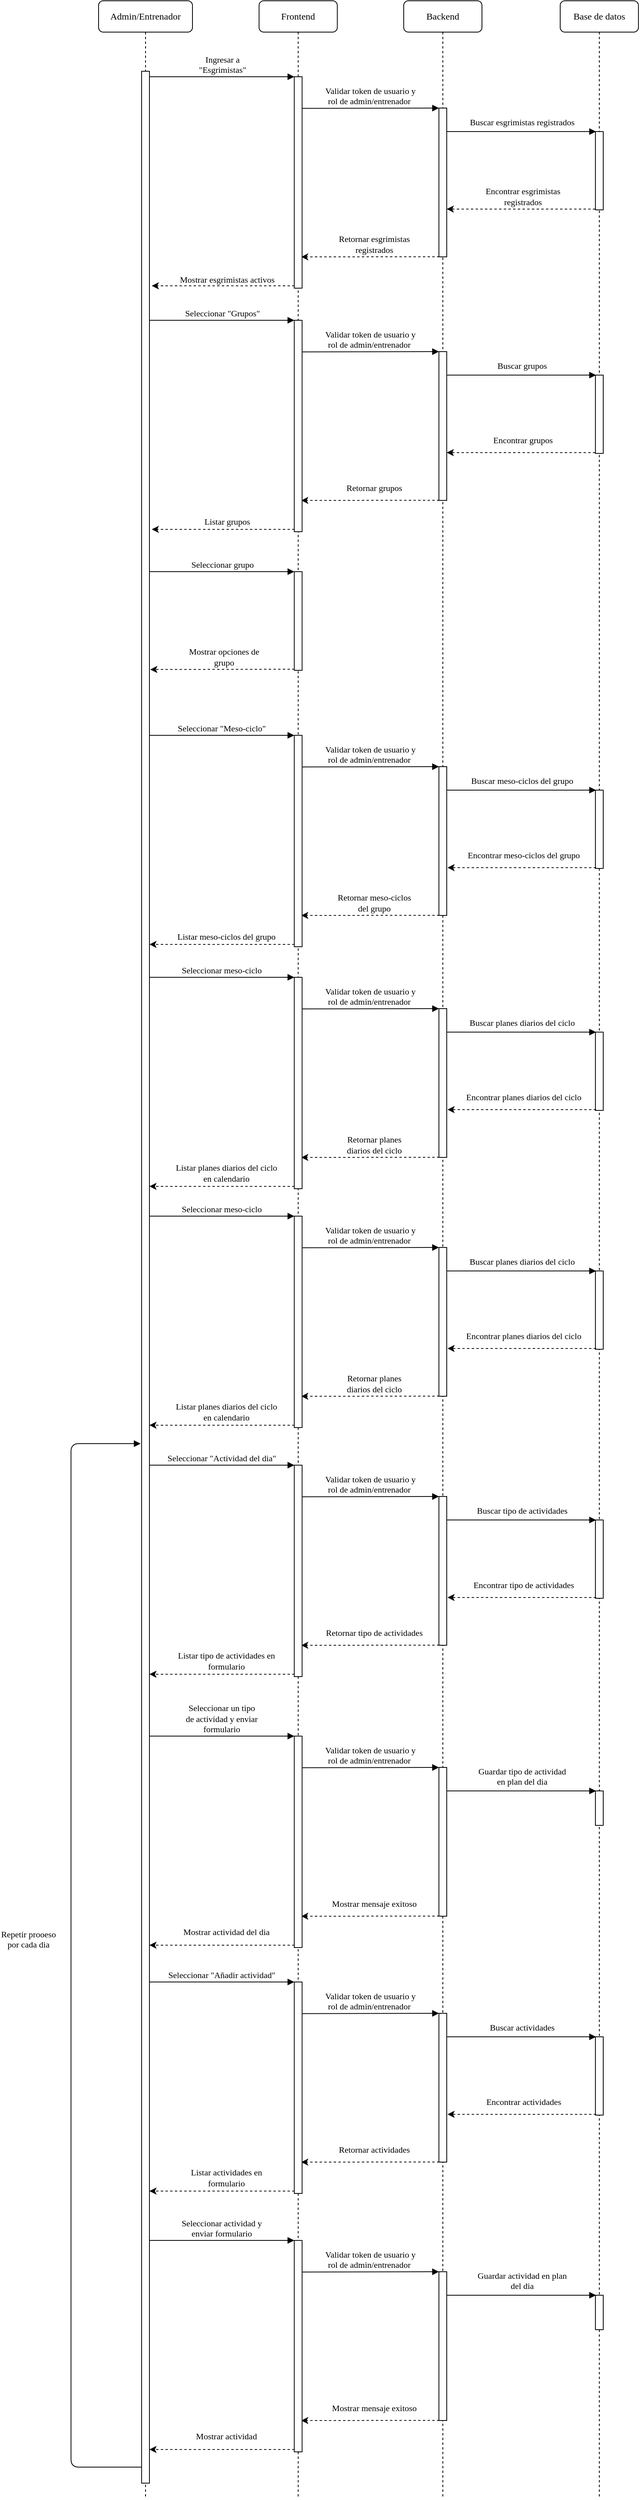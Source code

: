 <mxfile version="21.6.2" type="device">
  <diagram id="Gi5_93j05Tq5kSE1P_lF" name="Page-2">
    <mxGraphModel dx="2575" dy="1011" grid="1" gridSize="10" guides="1" tooltips="1" connect="1" arrows="1" fold="1" page="1" pageScale="1" pageWidth="850" pageHeight="1100" math="0" shadow="0">
      <root>
        <mxCell id="0" />
        <mxCell id="1" parent="0" />
        <mxCell id="ZZxpTI72Ch4nWyN-9ozh-1" value="Backend" style="shape=umlLifeline;perimeter=lifelinePerimeter;whiteSpace=wrap;html=1;container=0;collapsible=0;recursiveResize=0;outlineConnect=0;rounded=1;shadow=0;comic=0;labelBackgroundColor=none;strokeWidth=1;fontFamily=Verdana;fontSize=12;align=center;" parent="1" vertex="1">
          <mxGeometry x="620" y="90" width="100" height="3190" as="geometry" />
        </mxCell>
        <mxCell id="ZZxpTI72Ch4nWyN-9ozh-6" value="Base de datos" style="shape=umlLifeline;perimeter=lifelinePerimeter;whiteSpace=wrap;html=1;container=0;collapsible=0;recursiveResize=0;outlineConnect=0;rounded=1;shadow=0;comic=0;labelBackgroundColor=none;strokeWidth=1;fontFamily=Verdana;fontSize=12;align=center;" parent="1" vertex="1">
          <mxGeometry x="820" y="90" width="100" height="3190" as="geometry" />
        </mxCell>
        <mxCell id="ZZxpTI72Ch4nWyN-9ozh-11" value="Admin/Entrenador" style="shape=umlLifeline;perimeter=lifelinePerimeter;whiteSpace=wrap;html=1;container=0;collapsible=0;recursiveResize=0;outlineConnect=0;rounded=1;shadow=0;comic=0;labelBackgroundColor=none;strokeWidth=1;fontFamily=Verdana;fontSize=12;align=center;" parent="1" vertex="1">
          <mxGeometry x="230" y="90" width="120" height="3190" as="geometry" />
        </mxCell>
        <mxCell id="ZZxpTI72Ch4nWyN-9ozh-21" value="Frontend" style="shape=umlLifeline;perimeter=lifelinePerimeter;whiteSpace=wrap;html=1;container=0;collapsible=0;recursiveResize=0;outlineConnect=0;rounded=1;shadow=0;comic=0;labelBackgroundColor=none;strokeWidth=1;fontFamily=Verdana;fontSize=12;align=center;" parent="1" vertex="1">
          <mxGeometry x="435.13" y="90" width="100" height="3190" as="geometry" />
        </mxCell>
        <mxCell id="UpYW0VXzlztQtEfswIcR-47" value="" style="html=1;points=[];perimeter=orthogonalPerimeter;rounded=0;shadow=0;comic=0;labelBackgroundColor=none;strokeWidth=1;fontFamily=Verdana;fontSize=12;align=center;" parent="1" vertex="1">
          <mxGeometry x="665" y="227" width="10" height="190" as="geometry" />
        </mxCell>
        <mxCell id="UpYW0VXzlztQtEfswIcR-48" value="" style="html=1;points=[];perimeter=orthogonalPerimeter;rounded=0;shadow=0;comic=0;labelBackgroundColor=none;strokeWidth=1;fontFamily=Verdana;fontSize=12;align=center;" parent="1" vertex="1">
          <mxGeometry x="865" y="257" width="10" height="100" as="geometry" />
        </mxCell>
        <mxCell id="UpYW0VXzlztQtEfswIcR-49" value="Ingresar a &lt;br style=&quot;font-size: 11px;&quot;&gt;&quot;Esgrimistas&quot;" style="html=1;verticalAlign=bottom;endArrow=block;entryX=0;entryY=0;labelBackgroundColor=none;fontFamily=Verdana;fontSize=11;edgeStyle=elbowEdgeStyle;elbow=vertical;" parent="1" target="UpYW0VXzlztQtEfswIcR-55" edge="1">
          <mxGeometry x="-0.001" relative="1" as="geometry">
            <mxPoint x="295" y="187" as="sourcePoint" />
            <mxPoint as="offset" />
          </mxGeometry>
        </mxCell>
        <mxCell id="UpYW0VXzlztQtEfswIcR-50" value="&lt;div style=&quot;font-size: 11px;&quot;&gt;Validar token de usuario y&lt;/div&gt;&lt;div style=&quot;font-size: 11px;&quot;&gt;rol de admin/entrenador&amp;nbsp;&lt;/div&gt;" style="html=1;verticalAlign=bottom;endArrow=block;entryX=0;entryY=0;labelBackgroundColor=none;fontFamily=Verdana;fontSize=11;edgeStyle=elbowEdgeStyle;elbow=vertical;" parent="1" edge="1">
          <mxGeometry relative="1" as="geometry">
            <mxPoint x="490.13" y="227.333" as="sourcePoint" />
            <mxPoint x="665" y="227.0" as="targetPoint" />
          </mxGeometry>
        </mxCell>
        <mxCell id="UpYW0VXzlztQtEfswIcR-51" value="" style="endArrow=classic;html=1;rounded=0;dashed=1;exitX=-0.013;exitY=0.99;exitDx=0;exitDy=0;exitPerimeter=0;" parent="1" source="UpYW0VXzlztQtEfswIcR-48" target="UpYW0VXzlztQtEfswIcR-47" edge="1">
          <mxGeometry width="50" height="50" relative="1" as="geometry">
            <mxPoint x="680" y="407" as="sourcePoint" />
            <mxPoint x="710" y="347" as="targetPoint" />
          </mxGeometry>
        </mxCell>
        <mxCell id="UpYW0VXzlztQtEfswIcR-52" value="Encontrar esgrimistas&lt;br style=&quot;font-size: 11px;&quot;&gt;registrados" style="edgeLabel;html=1;align=center;verticalAlign=middle;resizable=0;points=[];spacing=-4;fontSize=11;fontFamily=Verdana;labelBackgroundColor=none;" parent="UpYW0VXzlztQtEfswIcR-51" vertex="1" connectable="0">
          <mxGeometry x="-0.173" relative="1" as="geometry">
            <mxPoint x="-15" y="-16" as="offset" />
          </mxGeometry>
        </mxCell>
        <mxCell id="UpYW0VXzlztQtEfswIcR-53" value="" style="endArrow=classic;html=1;rounded=0;dashed=1;exitX=0.05;exitY=0.999;exitDx=0;exitDy=0;exitPerimeter=0;entryX=0.885;entryY=0.852;entryDx=0;entryDy=0;entryPerimeter=0;" parent="1" source="UpYW0VXzlztQtEfswIcR-47" target="UpYW0VXzlztQtEfswIcR-55" edge="1">
          <mxGeometry width="50" height="50" relative="1" as="geometry">
            <mxPoint x="669" y="557" as="sourcePoint" />
            <mxPoint x="540" y="447" as="targetPoint" />
          </mxGeometry>
        </mxCell>
        <mxCell id="UpYW0VXzlztQtEfswIcR-54" value="Retornar esgrimistas&lt;br style=&quot;font-size: 11px;&quot;&gt;registrados" style="edgeLabel;html=1;align=center;verticalAlign=middle;resizable=0;points=[];spacing=-4;fontFamily=Verdana;fontSize=11;labelBackgroundColor=none;" parent="UpYW0VXzlztQtEfswIcR-53" vertex="1" connectable="0">
          <mxGeometry x="-0.173" relative="1" as="geometry">
            <mxPoint x="-11" y="-16" as="offset" />
          </mxGeometry>
        </mxCell>
        <mxCell id="UpYW0VXzlztQtEfswIcR-55" value="" style="html=1;points=[];perimeter=orthogonalPerimeter;rounded=0;shadow=0;comic=0;labelBackgroundColor=none;strokeWidth=1;fontFamily=Verdana;fontSize=12;align=center;" parent="1" vertex="1">
          <mxGeometry x="480.13" y="187" width="10" height="270" as="geometry" />
        </mxCell>
        <mxCell id="UpYW0VXzlztQtEfswIcR-56" value="" style="endArrow=classic;html=1;rounded=0;dashed=1;exitX=0.039;exitY=0.989;exitDx=0;exitDy=0;exitPerimeter=0;entryX=1.291;entryY=0.325;entryDx=0;entryDy=0;entryPerimeter=0;" parent="1" source="UpYW0VXzlztQtEfswIcR-55" edge="1">
          <mxGeometry width="50" height="50" relative="1" as="geometry">
            <mxPoint x="460" y="457" as="sourcePoint" />
            <mxPoint x="298" y="454" as="targetPoint" />
          </mxGeometry>
        </mxCell>
        <mxCell id="UpYW0VXzlztQtEfswIcR-57" value="Mostrar esgrimistas activos" style="edgeLabel;html=1;align=center;verticalAlign=middle;resizable=0;points=[];spacing=-4;labelBackgroundColor=none;fontFamily=Verdana;fontSize=11;" parent="UpYW0VXzlztQtEfswIcR-56" vertex="1" connectable="0">
          <mxGeometry x="-0.173" relative="1" as="geometry">
            <mxPoint x="-11" y="-8" as="offset" />
          </mxGeometry>
        </mxCell>
        <mxCell id="UpYW0VXzlztQtEfswIcR-58" value="Buscar esgrimistas registrados" style="html=1;verticalAlign=bottom;endArrow=block;labelBackgroundColor=none;fontFamily=Verdana;fontSize=11;edgeStyle=elbowEdgeStyle;elbow=vertical;entryX=0.074;entryY=0.427;entryDx=0;entryDy=0;entryPerimeter=0;spacingTop=0;spacing=-5;" parent="1" source="UpYW0VXzlztQtEfswIcR-47" edge="1">
          <mxGeometry x="0.005" y="10" relative="1" as="geometry">
            <mxPoint x="669.63" y="257.002" as="sourcePoint" />
            <mxPoint x="865.74" y="257.05" as="targetPoint" />
            <mxPoint as="offset" />
          </mxGeometry>
        </mxCell>
        <mxCell id="UpYW0VXzlztQtEfswIcR-59" value="" style="html=1;points=[];perimeter=orthogonalPerimeter;rounded=0;shadow=0;comic=0;labelBackgroundColor=none;strokeWidth=1;fontFamily=Verdana;fontSize=12;align=center;" parent="1" vertex="1">
          <mxGeometry x="665" y="538" width="10" height="190" as="geometry" />
        </mxCell>
        <mxCell id="UpYW0VXzlztQtEfswIcR-60" value="" style="html=1;points=[];perimeter=orthogonalPerimeter;rounded=0;shadow=0;comic=0;labelBackgroundColor=none;strokeWidth=1;fontFamily=Verdana;fontSize=12;align=center;" parent="1" vertex="1">
          <mxGeometry x="865" y="568" width="10" height="100" as="geometry" />
        </mxCell>
        <mxCell id="UpYW0VXzlztQtEfswIcR-61" value="Seleccionar &quot;Grupos&quot;" style="html=1;verticalAlign=bottom;endArrow=block;entryX=0;entryY=0;labelBackgroundColor=none;fontFamily=Verdana;fontSize=11;edgeStyle=elbowEdgeStyle;elbow=vertical;" parent="1" target="UpYW0VXzlztQtEfswIcR-67" edge="1">
          <mxGeometry x="-0.001" relative="1" as="geometry">
            <mxPoint x="295" y="498" as="sourcePoint" />
            <mxPoint as="offset" />
          </mxGeometry>
        </mxCell>
        <mxCell id="UpYW0VXzlztQtEfswIcR-62" value="&lt;div style=&quot;font-size: 11px;&quot;&gt;Validar token de usuario y&lt;/div&gt;&lt;div style=&quot;font-size: 11px;&quot;&gt;rol de admin/entrenador&amp;nbsp;&lt;/div&gt;" style="html=1;verticalAlign=bottom;endArrow=block;entryX=0;entryY=0;labelBackgroundColor=none;fontFamily=Verdana;fontSize=11;edgeStyle=elbowEdgeStyle;elbow=vertical;" parent="1" edge="1">
          <mxGeometry relative="1" as="geometry">
            <mxPoint x="490.13" y="538.333" as="sourcePoint" />
            <mxPoint x="665" y="538.0" as="targetPoint" />
          </mxGeometry>
        </mxCell>
        <mxCell id="UpYW0VXzlztQtEfswIcR-63" value="" style="endArrow=classic;html=1;rounded=0;dashed=1;exitX=-0.013;exitY=0.99;exitDx=0;exitDy=0;exitPerimeter=0;" parent="1" source="UpYW0VXzlztQtEfswIcR-60" target="UpYW0VXzlztQtEfswIcR-59" edge="1">
          <mxGeometry width="50" height="50" relative="1" as="geometry">
            <mxPoint x="680" y="718" as="sourcePoint" />
            <mxPoint x="710" y="658" as="targetPoint" />
          </mxGeometry>
        </mxCell>
        <mxCell id="UpYW0VXzlztQtEfswIcR-64" value="Encontrar grupos" style="edgeLabel;html=1;align=center;verticalAlign=middle;resizable=0;points=[];spacing=-4;fontSize=11;fontFamily=Verdana;labelBackgroundColor=none;" parent="UpYW0VXzlztQtEfswIcR-63" vertex="1" connectable="0">
          <mxGeometry x="-0.173" relative="1" as="geometry">
            <mxPoint x="-15" y="-16" as="offset" />
          </mxGeometry>
        </mxCell>
        <mxCell id="UpYW0VXzlztQtEfswIcR-65" value="" style="endArrow=classic;html=1;rounded=0;dashed=1;exitX=0.05;exitY=0.999;exitDx=0;exitDy=0;exitPerimeter=0;entryX=0.885;entryY=0.852;entryDx=0;entryDy=0;entryPerimeter=0;" parent="1" source="UpYW0VXzlztQtEfswIcR-59" target="UpYW0VXzlztQtEfswIcR-67" edge="1">
          <mxGeometry width="50" height="50" relative="1" as="geometry">
            <mxPoint x="669" y="868" as="sourcePoint" />
            <mxPoint x="540" y="758" as="targetPoint" />
          </mxGeometry>
        </mxCell>
        <mxCell id="UpYW0VXzlztQtEfswIcR-66" value="Retornar grupos" style="edgeLabel;html=1;align=center;verticalAlign=middle;resizable=0;points=[];spacing=-4;fontFamily=Verdana;fontSize=11;labelBackgroundColor=none;" parent="UpYW0VXzlztQtEfswIcR-65" vertex="1" connectable="0">
          <mxGeometry x="-0.173" relative="1" as="geometry">
            <mxPoint x="-11" y="-16" as="offset" />
          </mxGeometry>
        </mxCell>
        <mxCell id="UpYW0VXzlztQtEfswIcR-67" value="" style="html=1;points=[];perimeter=orthogonalPerimeter;rounded=0;shadow=0;comic=0;labelBackgroundColor=none;strokeWidth=1;fontFamily=Verdana;fontSize=12;align=center;" parent="1" vertex="1">
          <mxGeometry x="480.13" y="498" width="10" height="270" as="geometry" />
        </mxCell>
        <mxCell id="UpYW0VXzlztQtEfswIcR-68" value="" style="endArrow=classic;html=1;rounded=0;dashed=1;exitX=0.039;exitY=0.989;exitDx=0;exitDy=0;exitPerimeter=0;entryX=1.291;entryY=0.325;entryDx=0;entryDy=0;entryPerimeter=0;" parent="1" source="UpYW0VXzlztQtEfswIcR-67" edge="1">
          <mxGeometry width="50" height="50" relative="1" as="geometry">
            <mxPoint x="460" y="768" as="sourcePoint" />
            <mxPoint x="298" y="765" as="targetPoint" />
          </mxGeometry>
        </mxCell>
        <mxCell id="UpYW0VXzlztQtEfswIcR-69" value="Listar grupos" style="edgeLabel;html=1;align=center;verticalAlign=middle;resizable=0;points=[];spacing=-4;labelBackgroundColor=none;fontFamily=Verdana;fontSize=11;" parent="UpYW0VXzlztQtEfswIcR-68" vertex="1" connectable="0">
          <mxGeometry x="-0.173" relative="1" as="geometry">
            <mxPoint x="-11" y="-10" as="offset" />
          </mxGeometry>
        </mxCell>
        <mxCell id="UpYW0VXzlztQtEfswIcR-70" value="Buscar grupos" style="html=1;verticalAlign=bottom;endArrow=block;labelBackgroundColor=none;fontFamily=Verdana;fontSize=11;edgeStyle=elbowEdgeStyle;elbow=vertical;entryX=0.074;entryY=0.427;entryDx=0;entryDy=0;entryPerimeter=0;spacingTop=0;spacing=-5;" parent="1" source="UpYW0VXzlztQtEfswIcR-59" edge="1">
          <mxGeometry x="0.005" y="10" relative="1" as="geometry">
            <mxPoint x="669.63" y="568.002" as="sourcePoint" />
            <mxPoint x="865.74" y="568.05" as="targetPoint" />
            <mxPoint as="offset" />
          </mxGeometry>
        </mxCell>
        <mxCell id="q_DUr_0LKuavxsfJ3rzq-1" value="" style="html=1;points=[];perimeter=orthogonalPerimeter;rounded=0;shadow=0;comic=0;labelBackgroundColor=none;strokeWidth=1;fontFamily=Verdana;fontSize=12;align=center;" vertex="1" parent="1">
          <mxGeometry x="665" y="1068" width="10" height="190" as="geometry" />
        </mxCell>
        <mxCell id="q_DUr_0LKuavxsfJ3rzq-2" value="" style="html=1;points=[];perimeter=orthogonalPerimeter;rounded=0;shadow=0;comic=0;labelBackgroundColor=none;strokeWidth=1;fontFamily=Verdana;fontSize=12;align=center;" vertex="1" parent="1">
          <mxGeometry x="865" y="1098" width="10" height="100" as="geometry" />
        </mxCell>
        <mxCell id="q_DUr_0LKuavxsfJ3rzq-3" value="Seleccionar &quot;Meso-ciclo&quot;" style="html=1;verticalAlign=bottom;endArrow=block;entryX=0;entryY=0;labelBackgroundColor=none;fontFamily=Verdana;fontSize=11;edgeStyle=elbowEdgeStyle;elbow=horizontal;" edge="1" parent="1" target="q_DUr_0LKuavxsfJ3rzq-9">
          <mxGeometry x="-0.001" relative="1" as="geometry">
            <mxPoint x="295" y="1028" as="sourcePoint" />
            <mxPoint as="offset" />
          </mxGeometry>
        </mxCell>
        <mxCell id="q_DUr_0LKuavxsfJ3rzq-4" value="&lt;div style=&quot;font-size: 11px;&quot;&gt;Validar token de usuario y&lt;/div&gt;&lt;div style=&quot;font-size: 11px;&quot;&gt;rol de admin/entrenador&amp;nbsp;&lt;/div&gt;" style="html=1;verticalAlign=bottom;endArrow=block;entryX=0;entryY=0;labelBackgroundColor=none;fontFamily=Verdana;fontSize=11;edgeStyle=elbowEdgeStyle;elbow=vertical;" edge="1" parent="1">
          <mxGeometry relative="1" as="geometry">
            <mxPoint x="490.13" y="1068.333" as="sourcePoint" />
            <mxPoint x="665" y="1068.0" as="targetPoint" />
          </mxGeometry>
        </mxCell>
        <mxCell id="q_DUr_0LKuavxsfJ3rzq-5" value="" style="endArrow=classic;html=1;rounded=0;dashed=1;exitX=-0.013;exitY=0.99;exitDx=0;exitDy=0;exitPerimeter=0;" edge="1" parent="1">
          <mxGeometry width="50" height="50" relative="1" as="geometry">
            <mxPoint x="865.87" y="1197" as="sourcePoint" />
            <mxPoint x="676" y="1197" as="targetPoint" />
          </mxGeometry>
        </mxCell>
        <mxCell id="q_DUr_0LKuavxsfJ3rzq-6" value="Encontrar meso-ciclos del grupo" style="edgeLabel;html=1;align=center;verticalAlign=middle;resizable=0;points=[];spacing=-4;fontSize=11;fontFamily=Verdana;labelBackgroundColor=none;" vertex="1" connectable="0" parent="q_DUr_0LKuavxsfJ3rzq-5">
          <mxGeometry x="-0.173" relative="1" as="geometry">
            <mxPoint x="-15" y="-16" as="offset" />
          </mxGeometry>
        </mxCell>
        <mxCell id="q_DUr_0LKuavxsfJ3rzq-7" value="" style="endArrow=classic;html=1;rounded=0;dashed=1;exitX=0.05;exitY=0.999;exitDx=0;exitDy=0;exitPerimeter=0;entryX=0.885;entryY=0.852;entryDx=0;entryDy=0;entryPerimeter=0;" edge="1" parent="1" source="q_DUr_0LKuavxsfJ3rzq-1" target="q_DUr_0LKuavxsfJ3rzq-9">
          <mxGeometry width="50" height="50" relative="1" as="geometry">
            <mxPoint x="669" y="1398" as="sourcePoint" />
            <mxPoint x="540" y="1288" as="targetPoint" />
          </mxGeometry>
        </mxCell>
        <mxCell id="q_DUr_0LKuavxsfJ3rzq-8" value="Retornar meso-ciclos&lt;br&gt;del grupo" style="edgeLabel;html=1;align=center;verticalAlign=middle;resizable=0;points=[];spacing=-4;fontFamily=Verdana;fontSize=11;labelBackgroundColor=none;" vertex="1" connectable="0" parent="q_DUr_0LKuavxsfJ3rzq-7">
          <mxGeometry x="-0.173" relative="1" as="geometry">
            <mxPoint x="-11" y="-16" as="offset" />
          </mxGeometry>
        </mxCell>
        <mxCell id="q_DUr_0LKuavxsfJ3rzq-9" value="" style="html=1;points=[];perimeter=orthogonalPerimeter;rounded=0;shadow=0;comic=0;labelBackgroundColor=none;strokeWidth=1;fontFamily=Verdana;fontSize=12;align=center;" vertex="1" parent="1">
          <mxGeometry x="480.13" y="1028" width="10" height="270" as="geometry" />
        </mxCell>
        <mxCell id="q_DUr_0LKuavxsfJ3rzq-10" value="" style="endArrow=classic;html=1;rounded=0;dashed=1;exitX=0.039;exitY=0.989;exitDx=0;exitDy=0;exitPerimeter=0;" edge="1" parent="1" source="q_DUr_0LKuavxsfJ3rzq-9" target="ZZxpTI72Ch4nWyN-9ozh-12">
          <mxGeometry width="50" height="50" relative="1" as="geometry">
            <mxPoint x="460" y="1298" as="sourcePoint" />
            <mxPoint x="298" y="1295" as="targetPoint" />
          </mxGeometry>
        </mxCell>
        <mxCell id="q_DUr_0LKuavxsfJ3rzq-11" value="Listar meso-ciclos del grupo" style="edgeLabel;html=1;align=center;verticalAlign=middle;resizable=0;points=[];spacing=-4;labelBackgroundColor=none;fontFamily=Verdana;fontSize=11;" vertex="1" connectable="0" parent="q_DUr_0LKuavxsfJ3rzq-10">
          <mxGeometry x="-0.173" relative="1" as="geometry">
            <mxPoint x="-11" y="-10" as="offset" />
          </mxGeometry>
        </mxCell>
        <mxCell id="q_DUr_0LKuavxsfJ3rzq-12" value="Buscar meso-ciclos del grupo" style="html=1;verticalAlign=bottom;endArrow=block;labelBackgroundColor=none;fontFamily=Verdana;fontSize=11;edgeStyle=elbowEdgeStyle;elbow=vertical;entryX=0.074;entryY=0.427;entryDx=0;entryDy=0;entryPerimeter=0;spacingTop=0;spacing=-5;" edge="1" parent="1" source="q_DUr_0LKuavxsfJ3rzq-1">
          <mxGeometry x="0.005" y="10" relative="1" as="geometry">
            <mxPoint x="669.63" y="1098.002" as="sourcePoint" />
            <mxPoint x="865.74" y="1098.05" as="targetPoint" />
            <mxPoint as="offset" />
          </mxGeometry>
        </mxCell>
        <mxCell id="q_DUr_0LKuavxsfJ3rzq-13" value="Seleccionar grupo" style="html=1;verticalAlign=bottom;endArrow=block;entryX=0;entryY=0;labelBackgroundColor=none;fontFamily=Verdana;fontSize=11;edgeStyle=elbowEdgeStyle;elbow=vertical;" edge="1" parent="1" target="q_DUr_0LKuavxsfJ3rzq-16">
          <mxGeometry x="-0.001" relative="1" as="geometry">
            <mxPoint x="295" y="819" as="sourcePoint" />
            <mxPoint as="offset" />
          </mxGeometry>
        </mxCell>
        <mxCell id="q_DUr_0LKuavxsfJ3rzq-14" value="" style="endArrow=classic;html=1;rounded=0;dashed=1;exitX=0.039;exitY=0.989;exitDx=0;exitDy=0;exitPerimeter=0;entryX=1.109;entryY=0.973;entryDx=0;entryDy=0;entryPerimeter=0;" edge="1" parent="1" source="q_DUr_0LKuavxsfJ3rzq-16">
          <mxGeometry width="50" height="50" relative="1" as="geometry">
            <mxPoint x="460" y="1089" as="sourcePoint" />
            <mxPoint x="296.09" y="943.94" as="targetPoint" />
          </mxGeometry>
        </mxCell>
        <mxCell id="q_DUr_0LKuavxsfJ3rzq-15" value="Mostrar opciones de&lt;br&gt;grupo" style="edgeLabel;html=1;align=center;verticalAlign=middle;resizable=0;points=[];spacing=-4;labelBackgroundColor=none;fontFamily=Verdana;fontSize=11;" vertex="1" connectable="0" parent="q_DUr_0LKuavxsfJ3rzq-14">
          <mxGeometry x="-0.173" relative="1" as="geometry">
            <mxPoint x="-14" y="-16" as="offset" />
          </mxGeometry>
        </mxCell>
        <mxCell id="q_DUr_0LKuavxsfJ3rzq-16" value="" style="html=1;points=[];perimeter=orthogonalPerimeter;rounded=0;shadow=0;comic=0;labelBackgroundColor=none;strokeWidth=1;fontFamily=Verdana;fontSize=12;align=center;" vertex="1" parent="1">
          <mxGeometry x="480.13" y="819" width="10" height="126" as="geometry" />
        </mxCell>
        <mxCell id="q_DUr_0LKuavxsfJ3rzq-17" value="" style="html=1;points=[];perimeter=orthogonalPerimeter;rounded=0;shadow=0;comic=0;labelBackgroundColor=none;strokeWidth=1;fontFamily=Verdana;fontSize=12;align=center;" vertex="1" parent="1">
          <mxGeometry x="665" y="1377" width="10" height="190" as="geometry" />
        </mxCell>
        <mxCell id="q_DUr_0LKuavxsfJ3rzq-18" value="" style="html=1;points=[];perimeter=orthogonalPerimeter;rounded=0;shadow=0;comic=0;labelBackgroundColor=none;strokeWidth=1;fontFamily=Verdana;fontSize=12;align=center;" vertex="1" parent="1">
          <mxGeometry x="865" y="1407" width="10" height="100" as="geometry" />
        </mxCell>
        <mxCell id="q_DUr_0LKuavxsfJ3rzq-19" value="Seleccionar meso-ciclo" style="html=1;verticalAlign=bottom;endArrow=block;entryX=0;entryY=0;labelBackgroundColor=none;fontFamily=Verdana;fontSize=11;edgeStyle=elbowEdgeStyle;elbow=horizontal;" edge="1" parent="1" target="q_DUr_0LKuavxsfJ3rzq-25">
          <mxGeometry x="-0.001" relative="1" as="geometry">
            <mxPoint x="295" y="1337" as="sourcePoint" />
            <mxPoint as="offset" />
          </mxGeometry>
        </mxCell>
        <mxCell id="q_DUr_0LKuavxsfJ3rzq-20" value="&lt;div style=&quot;font-size: 11px;&quot;&gt;Validar token de usuario y&lt;/div&gt;&lt;div style=&quot;font-size: 11px;&quot;&gt;rol de admin/entrenador&amp;nbsp;&lt;/div&gt;" style="html=1;verticalAlign=bottom;endArrow=block;entryX=0;entryY=0;labelBackgroundColor=none;fontFamily=Verdana;fontSize=11;edgeStyle=elbowEdgeStyle;elbow=vertical;" edge="1" parent="1">
          <mxGeometry relative="1" as="geometry">
            <mxPoint x="490.13" y="1377.333" as="sourcePoint" />
            <mxPoint x="665" y="1377.0" as="targetPoint" />
          </mxGeometry>
        </mxCell>
        <mxCell id="q_DUr_0LKuavxsfJ3rzq-21" value="" style="endArrow=classic;html=1;rounded=0;dashed=1;exitX=-0.013;exitY=0.99;exitDx=0;exitDy=0;exitPerimeter=0;" edge="1" parent="1">
          <mxGeometry width="50" height="50" relative="1" as="geometry">
            <mxPoint x="865.87" y="1506" as="sourcePoint" />
            <mxPoint x="676" y="1506" as="targetPoint" />
          </mxGeometry>
        </mxCell>
        <mxCell id="q_DUr_0LKuavxsfJ3rzq-22" value="Encontrar planes diarios del ciclo" style="edgeLabel;html=1;align=center;verticalAlign=middle;resizable=0;points=[];spacing=-4;fontSize=11;fontFamily=Verdana;labelBackgroundColor=none;" vertex="1" connectable="0" parent="q_DUr_0LKuavxsfJ3rzq-21">
          <mxGeometry x="-0.173" relative="1" as="geometry">
            <mxPoint x="-15" y="-16" as="offset" />
          </mxGeometry>
        </mxCell>
        <mxCell id="q_DUr_0LKuavxsfJ3rzq-23" value="" style="endArrow=classic;html=1;rounded=0;dashed=1;exitX=0.05;exitY=0.999;exitDx=0;exitDy=0;exitPerimeter=0;entryX=0.885;entryY=0.852;entryDx=0;entryDy=0;entryPerimeter=0;" edge="1" parent="1" source="q_DUr_0LKuavxsfJ3rzq-17" target="q_DUr_0LKuavxsfJ3rzq-25">
          <mxGeometry width="50" height="50" relative="1" as="geometry">
            <mxPoint x="669" y="1707" as="sourcePoint" />
            <mxPoint x="540" y="1597" as="targetPoint" />
          </mxGeometry>
        </mxCell>
        <mxCell id="q_DUr_0LKuavxsfJ3rzq-24" value="Retornar planes&lt;br&gt;diarios del ciclo" style="edgeLabel;html=1;align=center;verticalAlign=middle;resizable=0;points=[];spacing=-4;fontFamily=Verdana;fontSize=11;labelBackgroundColor=none;" vertex="1" connectable="0" parent="q_DUr_0LKuavxsfJ3rzq-23">
          <mxGeometry x="-0.173" relative="1" as="geometry">
            <mxPoint x="-11" y="-16" as="offset" />
          </mxGeometry>
        </mxCell>
        <mxCell id="q_DUr_0LKuavxsfJ3rzq-25" value="" style="html=1;points=[];perimeter=orthogonalPerimeter;rounded=0;shadow=0;comic=0;labelBackgroundColor=none;strokeWidth=1;fontFamily=Verdana;fontSize=12;align=center;" vertex="1" parent="1">
          <mxGeometry x="480.13" y="1337" width="10" height="270" as="geometry" />
        </mxCell>
        <mxCell id="q_DUr_0LKuavxsfJ3rzq-26" value="" style="endArrow=classic;html=1;rounded=0;dashed=1;exitX=0.039;exitY=0.989;exitDx=0;exitDy=0;exitPerimeter=0;" edge="1" parent="1" source="q_DUr_0LKuavxsfJ3rzq-25">
          <mxGeometry width="50" height="50" relative="1" as="geometry">
            <mxPoint x="460" y="1607" as="sourcePoint" />
            <mxPoint x="295" y="1604" as="targetPoint" />
          </mxGeometry>
        </mxCell>
        <mxCell id="q_DUr_0LKuavxsfJ3rzq-27" value="Listar planes diarios del ciclo&lt;br&gt;en calendario" style="edgeLabel;html=1;align=center;verticalAlign=middle;resizable=0;points=[];spacing=-4;labelBackgroundColor=none;fontFamily=Verdana;fontSize=11;" vertex="1" connectable="0" parent="q_DUr_0LKuavxsfJ3rzq-26">
          <mxGeometry x="-0.173" relative="1" as="geometry">
            <mxPoint x="-11" y="-17" as="offset" />
          </mxGeometry>
        </mxCell>
        <mxCell id="q_DUr_0LKuavxsfJ3rzq-28" value="Buscar planes diarios del ciclo" style="html=1;verticalAlign=bottom;endArrow=block;labelBackgroundColor=none;fontFamily=Verdana;fontSize=11;edgeStyle=elbowEdgeStyle;elbow=vertical;entryX=0.074;entryY=0.427;entryDx=0;entryDy=0;entryPerimeter=0;spacingTop=0;spacing=-5;" edge="1" parent="1" source="q_DUr_0LKuavxsfJ3rzq-17">
          <mxGeometry x="0.005" y="10" relative="1" as="geometry">
            <mxPoint x="669.63" y="1407.002" as="sourcePoint" />
            <mxPoint x="865.74" y="1407.05" as="targetPoint" />
            <mxPoint as="offset" />
          </mxGeometry>
        </mxCell>
        <mxCell id="q_DUr_0LKuavxsfJ3rzq-46" value="" style="html=1;points=[];perimeter=orthogonalPerimeter;rounded=0;shadow=0;comic=0;labelBackgroundColor=none;strokeWidth=1;fontFamily=Verdana;fontSize=12;align=center;" vertex="1" parent="1">
          <mxGeometry x="665" y="1682" width="10" height="190" as="geometry" />
        </mxCell>
        <mxCell id="q_DUr_0LKuavxsfJ3rzq-47" value="" style="html=1;points=[];perimeter=orthogonalPerimeter;rounded=0;shadow=0;comic=0;labelBackgroundColor=none;strokeWidth=1;fontFamily=Verdana;fontSize=12;align=center;" vertex="1" parent="1">
          <mxGeometry x="865" y="1712" width="10" height="100" as="geometry" />
        </mxCell>
        <mxCell id="q_DUr_0LKuavxsfJ3rzq-48" value="Seleccionar meso-ciclo" style="html=1;verticalAlign=bottom;endArrow=block;entryX=0;entryY=0;labelBackgroundColor=none;fontFamily=Verdana;fontSize=11;edgeStyle=elbowEdgeStyle;elbow=horizontal;" edge="1" parent="1" target="q_DUr_0LKuavxsfJ3rzq-54">
          <mxGeometry x="-0.001" relative="1" as="geometry">
            <mxPoint x="295" y="1642" as="sourcePoint" />
            <mxPoint as="offset" />
          </mxGeometry>
        </mxCell>
        <mxCell id="q_DUr_0LKuavxsfJ3rzq-49" value="&lt;div style=&quot;font-size: 11px;&quot;&gt;Validar token de usuario y&lt;/div&gt;&lt;div style=&quot;font-size: 11px;&quot;&gt;rol de admin/entrenador&amp;nbsp;&lt;/div&gt;" style="html=1;verticalAlign=bottom;endArrow=block;entryX=0;entryY=0;labelBackgroundColor=none;fontFamily=Verdana;fontSize=11;edgeStyle=elbowEdgeStyle;elbow=vertical;" edge="1" parent="1">
          <mxGeometry relative="1" as="geometry">
            <mxPoint x="490.13" y="1682.333" as="sourcePoint" />
            <mxPoint x="665" y="1682.0" as="targetPoint" />
          </mxGeometry>
        </mxCell>
        <mxCell id="q_DUr_0LKuavxsfJ3rzq-50" value="" style="endArrow=classic;html=1;rounded=0;dashed=1;exitX=-0.013;exitY=0.99;exitDx=0;exitDy=0;exitPerimeter=0;" edge="1" parent="1">
          <mxGeometry width="50" height="50" relative="1" as="geometry">
            <mxPoint x="865.87" y="1811" as="sourcePoint" />
            <mxPoint x="676" y="1811" as="targetPoint" />
          </mxGeometry>
        </mxCell>
        <mxCell id="q_DUr_0LKuavxsfJ3rzq-51" value="Encontrar planes diarios del ciclo" style="edgeLabel;html=1;align=center;verticalAlign=middle;resizable=0;points=[];spacing=-4;fontSize=11;fontFamily=Verdana;labelBackgroundColor=none;" vertex="1" connectable="0" parent="q_DUr_0LKuavxsfJ3rzq-50">
          <mxGeometry x="-0.173" relative="1" as="geometry">
            <mxPoint x="-15" y="-16" as="offset" />
          </mxGeometry>
        </mxCell>
        <mxCell id="q_DUr_0LKuavxsfJ3rzq-52" value="" style="endArrow=classic;html=1;rounded=0;dashed=1;exitX=0.05;exitY=0.999;exitDx=0;exitDy=0;exitPerimeter=0;entryX=0.885;entryY=0.852;entryDx=0;entryDy=0;entryPerimeter=0;" edge="1" parent="1" source="q_DUr_0LKuavxsfJ3rzq-46" target="q_DUr_0LKuavxsfJ3rzq-54">
          <mxGeometry width="50" height="50" relative="1" as="geometry">
            <mxPoint x="669" y="2012" as="sourcePoint" />
            <mxPoint x="540" y="1902" as="targetPoint" />
          </mxGeometry>
        </mxCell>
        <mxCell id="q_DUr_0LKuavxsfJ3rzq-53" value="Retornar planes&lt;br&gt;diarios del ciclo" style="edgeLabel;html=1;align=center;verticalAlign=middle;resizable=0;points=[];spacing=-4;fontFamily=Verdana;fontSize=11;labelBackgroundColor=none;" vertex="1" connectable="0" parent="q_DUr_0LKuavxsfJ3rzq-52">
          <mxGeometry x="-0.173" relative="1" as="geometry">
            <mxPoint x="-11" y="-16" as="offset" />
          </mxGeometry>
        </mxCell>
        <mxCell id="q_DUr_0LKuavxsfJ3rzq-54" value="" style="html=1;points=[];perimeter=orthogonalPerimeter;rounded=0;shadow=0;comic=0;labelBackgroundColor=none;strokeWidth=1;fontFamily=Verdana;fontSize=12;align=center;" vertex="1" parent="1">
          <mxGeometry x="480.13" y="1642" width="10" height="270" as="geometry" />
        </mxCell>
        <mxCell id="q_DUr_0LKuavxsfJ3rzq-55" value="" style="endArrow=classic;html=1;rounded=0;dashed=1;exitX=0.039;exitY=0.989;exitDx=0;exitDy=0;exitPerimeter=0;" edge="1" parent="1" source="q_DUr_0LKuavxsfJ3rzq-54">
          <mxGeometry width="50" height="50" relative="1" as="geometry">
            <mxPoint x="460" y="1912" as="sourcePoint" />
            <mxPoint x="295" y="1909" as="targetPoint" />
          </mxGeometry>
        </mxCell>
        <mxCell id="q_DUr_0LKuavxsfJ3rzq-56" value="Listar planes diarios del ciclo&lt;br&gt;en calendario" style="edgeLabel;html=1;align=center;verticalAlign=middle;resizable=0;points=[];spacing=-4;labelBackgroundColor=none;fontFamily=Verdana;fontSize=11;" vertex="1" connectable="0" parent="q_DUr_0LKuavxsfJ3rzq-55">
          <mxGeometry x="-0.173" relative="1" as="geometry">
            <mxPoint x="-11" y="-17" as="offset" />
          </mxGeometry>
        </mxCell>
        <mxCell id="q_DUr_0LKuavxsfJ3rzq-57" value="Buscar planes diarios del ciclo" style="html=1;verticalAlign=bottom;endArrow=block;labelBackgroundColor=none;fontFamily=Verdana;fontSize=11;edgeStyle=elbowEdgeStyle;elbow=vertical;entryX=0.074;entryY=0.427;entryDx=0;entryDy=0;entryPerimeter=0;spacingTop=0;spacing=-5;" edge="1" parent="1" source="q_DUr_0LKuavxsfJ3rzq-46">
          <mxGeometry x="0.005" y="10" relative="1" as="geometry">
            <mxPoint x="669.63" y="1712.002" as="sourcePoint" />
            <mxPoint x="865.74" y="1712.05" as="targetPoint" />
            <mxPoint as="offset" />
          </mxGeometry>
        </mxCell>
        <mxCell id="q_DUr_0LKuavxsfJ3rzq-58" value="" style="html=1;points=[];perimeter=orthogonalPerimeter;rounded=0;shadow=0;comic=0;labelBackgroundColor=none;strokeWidth=1;fontFamily=Verdana;fontSize=12;align=center;" vertex="1" parent="1">
          <mxGeometry x="665" y="2000" width="10" height="190" as="geometry" />
        </mxCell>
        <mxCell id="q_DUr_0LKuavxsfJ3rzq-59" value="" style="html=1;points=[];perimeter=orthogonalPerimeter;rounded=0;shadow=0;comic=0;labelBackgroundColor=none;strokeWidth=1;fontFamily=Verdana;fontSize=12;align=center;" vertex="1" parent="1">
          <mxGeometry x="865" y="2030" width="10" height="100" as="geometry" />
        </mxCell>
        <mxCell id="q_DUr_0LKuavxsfJ3rzq-60" value="Seleccionar &quot;Actividad del dia&quot;" style="html=1;verticalAlign=bottom;endArrow=block;entryX=0;entryY=0;labelBackgroundColor=none;fontFamily=Verdana;fontSize=11;edgeStyle=elbowEdgeStyle;elbow=horizontal;" edge="1" parent="1" target="q_DUr_0LKuavxsfJ3rzq-66">
          <mxGeometry x="-0.001" relative="1" as="geometry">
            <mxPoint x="295" y="1960" as="sourcePoint" />
            <mxPoint as="offset" />
          </mxGeometry>
        </mxCell>
        <mxCell id="q_DUr_0LKuavxsfJ3rzq-61" value="&lt;div style=&quot;font-size: 11px;&quot;&gt;Validar token de usuario y&lt;/div&gt;&lt;div style=&quot;font-size: 11px;&quot;&gt;rol de admin/entrenador&amp;nbsp;&lt;/div&gt;" style="html=1;verticalAlign=bottom;endArrow=block;entryX=0;entryY=0;labelBackgroundColor=none;fontFamily=Verdana;fontSize=11;edgeStyle=elbowEdgeStyle;elbow=vertical;" edge="1" parent="1">
          <mxGeometry relative="1" as="geometry">
            <mxPoint x="490.13" y="2000.333" as="sourcePoint" />
            <mxPoint x="665" y="2000.0" as="targetPoint" />
          </mxGeometry>
        </mxCell>
        <mxCell id="q_DUr_0LKuavxsfJ3rzq-62" value="" style="endArrow=classic;html=1;rounded=0;dashed=1;exitX=-0.013;exitY=0.99;exitDx=0;exitDy=0;exitPerimeter=0;" edge="1" parent="1">
          <mxGeometry width="50" height="50" relative="1" as="geometry">
            <mxPoint x="865.87" y="2129" as="sourcePoint" />
            <mxPoint x="676" y="2129" as="targetPoint" />
          </mxGeometry>
        </mxCell>
        <mxCell id="q_DUr_0LKuavxsfJ3rzq-63" value="Encontrar tipo de actividades" style="edgeLabel;html=1;align=center;verticalAlign=middle;resizable=0;points=[];spacing=-4;fontSize=11;fontFamily=Verdana;labelBackgroundColor=none;" vertex="1" connectable="0" parent="q_DUr_0LKuavxsfJ3rzq-62">
          <mxGeometry x="-0.173" relative="1" as="geometry">
            <mxPoint x="-15" y="-16" as="offset" />
          </mxGeometry>
        </mxCell>
        <mxCell id="q_DUr_0LKuavxsfJ3rzq-64" value="" style="endArrow=classic;html=1;rounded=0;dashed=1;exitX=0.05;exitY=0.999;exitDx=0;exitDy=0;exitPerimeter=0;entryX=0.885;entryY=0.852;entryDx=0;entryDy=0;entryPerimeter=0;" edge="1" parent="1" source="q_DUr_0LKuavxsfJ3rzq-58" target="q_DUr_0LKuavxsfJ3rzq-66">
          <mxGeometry width="50" height="50" relative="1" as="geometry">
            <mxPoint x="669" y="2330" as="sourcePoint" />
            <mxPoint x="540" y="2220" as="targetPoint" />
          </mxGeometry>
        </mxCell>
        <mxCell id="q_DUr_0LKuavxsfJ3rzq-65" value="Retornar tipo de actividades" style="edgeLabel;html=1;align=center;verticalAlign=middle;resizable=0;points=[];spacing=-4;fontFamily=Verdana;fontSize=11;labelBackgroundColor=none;" vertex="1" connectable="0" parent="q_DUr_0LKuavxsfJ3rzq-64">
          <mxGeometry x="-0.173" relative="1" as="geometry">
            <mxPoint x="-11" y="-16" as="offset" />
          </mxGeometry>
        </mxCell>
        <mxCell id="q_DUr_0LKuavxsfJ3rzq-66" value="" style="html=1;points=[];perimeter=orthogonalPerimeter;rounded=0;shadow=0;comic=0;labelBackgroundColor=none;strokeWidth=1;fontFamily=Verdana;fontSize=12;align=center;" vertex="1" parent="1">
          <mxGeometry x="480.13" y="1960" width="10" height="270" as="geometry" />
        </mxCell>
        <mxCell id="q_DUr_0LKuavxsfJ3rzq-67" value="" style="endArrow=classic;html=1;rounded=0;dashed=1;exitX=0.039;exitY=0.989;exitDx=0;exitDy=0;exitPerimeter=0;" edge="1" parent="1" source="q_DUr_0LKuavxsfJ3rzq-66">
          <mxGeometry width="50" height="50" relative="1" as="geometry">
            <mxPoint x="460" y="2230" as="sourcePoint" />
            <mxPoint x="295" y="2227" as="targetPoint" />
          </mxGeometry>
        </mxCell>
        <mxCell id="q_DUr_0LKuavxsfJ3rzq-68" value="Listar tipo de actividades en&lt;br&gt;formulario" style="edgeLabel;html=1;align=center;verticalAlign=middle;resizable=0;points=[];spacing=-4;labelBackgroundColor=none;fontFamily=Verdana;fontSize=11;" vertex="1" connectable="0" parent="q_DUr_0LKuavxsfJ3rzq-67">
          <mxGeometry x="-0.173" relative="1" as="geometry">
            <mxPoint x="-11" y="-17" as="offset" />
          </mxGeometry>
        </mxCell>
        <mxCell id="q_DUr_0LKuavxsfJ3rzq-69" value="Buscar tipo de actividades" style="html=1;verticalAlign=bottom;endArrow=block;labelBackgroundColor=none;fontFamily=Verdana;fontSize=11;edgeStyle=elbowEdgeStyle;elbow=vertical;entryX=0.074;entryY=0.427;entryDx=0;entryDy=0;entryPerimeter=0;spacingTop=0;spacing=-5;" edge="1" parent="1" source="q_DUr_0LKuavxsfJ3rzq-58">
          <mxGeometry x="0.005" y="10" relative="1" as="geometry">
            <mxPoint x="669.63" y="2030.002" as="sourcePoint" />
            <mxPoint x="865.74" y="2030.05" as="targetPoint" />
            <mxPoint as="offset" />
          </mxGeometry>
        </mxCell>
        <mxCell id="q_DUr_0LKuavxsfJ3rzq-76" value="" style="html=1;points=[];perimeter=orthogonalPerimeter;rounded=0;shadow=0;comic=0;labelBackgroundColor=none;strokeWidth=1;fontFamily=Verdana;fontSize=12;align=center;" vertex="1" parent="1">
          <mxGeometry x="665" y="2346" width="10" height="190" as="geometry" />
        </mxCell>
        <mxCell id="q_DUr_0LKuavxsfJ3rzq-77" value="" style="html=1;points=[];perimeter=orthogonalPerimeter;rounded=0;shadow=0;comic=0;labelBackgroundColor=none;strokeWidth=1;fontFamily=Verdana;fontSize=12;align=center;" vertex="1" parent="1">
          <mxGeometry x="865" y="2376" width="10" height="44" as="geometry" />
        </mxCell>
        <mxCell id="q_DUr_0LKuavxsfJ3rzq-78" value="Seleccionar un tipo&lt;br&gt;de actividad y enviar&lt;br&gt;formulario" style="html=1;verticalAlign=bottom;endArrow=block;entryX=0;entryY=0;labelBackgroundColor=none;fontFamily=Verdana;fontSize=11;edgeStyle=elbowEdgeStyle;elbow=horizontal;" edge="1" parent="1" target="q_DUr_0LKuavxsfJ3rzq-84">
          <mxGeometry x="-0.001" relative="1" as="geometry">
            <mxPoint x="295" y="2306" as="sourcePoint" />
            <mxPoint as="offset" />
          </mxGeometry>
        </mxCell>
        <mxCell id="q_DUr_0LKuavxsfJ3rzq-79" value="&lt;div style=&quot;font-size: 11px;&quot;&gt;Validar token de usuario y&lt;/div&gt;&lt;div style=&quot;font-size: 11px;&quot;&gt;rol de admin/entrenador&amp;nbsp;&lt;/div&gt;" style="html=1;verticalAlign=bottom;endArrow=block;entryX=0;entryY=0;labelBackgroundColor=none;fontFamily=Verdana;fontSize=11;edgeStyle=elbowEdgeStyle;elbow=vertical;" edge="1" parent="1">
          <mxGeometry relative="1" as="geometry">
            <mxPoint x="490.13" y="2346.333" as="sourcePoint" />
            <mxPoint x="665" y="2346" as="targetPoint" />
          </mxGeometry>
        </mxCell>
        <mxCell id="q_DUr_0LKuavxsfJ3rzq-82" value="" style="endArrow=classic;html=1;rounded=0;dashed=1;exitX=0.05;exitY=0.999;exitDx=0;exitDy=0;exitPerimeter=0;entryX=0.885;entryY=0.852;entryDx=0;entryDy=0;entryPerimeter=0;" edge="1" parent="1" source="q_DUr_0LKuavxsfJ3rzq-76" target="q_DUr_0LKuavxsfJ3rzq-84">
          <mxGeometry width="50" height="50" relative="1" as="geometry">
            <mxPoint x="669" y="2676" as="sourcePoint" />
            <mxPoint x="540" y="2566" as="targetPoint" />
          </mxGeometry>
        </mxCell>
        <mxCell id="q_DUr_0LKuavxsfJ3rzq-83" value="Mostrar mensaje exitoso" style="edgeLabel;html=1;align=center;verticalAlign=middle;resizable=0;points=[];spacing=-4;fontFamily=Verdana;fontSize=11;labelBackgroundColor=none;" vertex="1" connectable="0" parent="q_DUr_0LKuavxsfJ3rzq-82">
          <mxGeometry x="-0.173" relative="1" as="geometry">
            <mxPoint x="-11" y="-16" as="offset" />
          </mxGeometry>
        </mxCell>
        <mxCell id="q_DUr_0LKuavxsfJ3rzq-84" value="" style="html=1;points=[];perimeter=orthogonalPerimeter;rounded=0;shadow=0;comic=0;labelBackgroundColor=none;strokeWidth=1;fontFamily=Verdana;fontSize=12;align=center;" vertex="1" parent="1">
          <mxGeometry x="480.13" y="2306" width="10" height="270" as="geometry" />
        </mxCell>
        <mxCell id="q_DUr_0LKuavxsfJ3rzq-85" value="" style="endArrow=classic;html=1;rounded=0;dashed=1;exitX=0.039;exitY=0.989;exitDx=0;exitDy=0;exitPerimeter=0;" edge="1" parent="1" source="q_DUr_0LKuavxsfJ3rzq-84">
          <mxGeometry width="50" height="50" relative="1" as="geometry">
            <mxPoint x="460" y="2576" as="sourcePoint" />
            <mxPoint x="295" y="2573" as="targetPoint" />
          </mxGeometry>
        </mxCell>
        <mxCell id="q_DUr_0LKuavxsfJ3rzq-86" value="Mostrar actividad del dia" style="edgeLabel;html=1;align=center;verticalAlign=middle;resizable=0;points=[];spacing=-4;labelBackgroundColor=none;fontFamily=Verdana;fontSize=11;" vertex="1" connectable="0" parent="q_DUr_0LKuavxsfJ3rzq-85">
          <mxGeometry x="-0.173" relative="1" as="geometry">
            <mxPoint x="-11" y="-17" as="offset" />
          </mxGeometry>
        </mxCell>
        <mxCell id="q_DUr_0LKuavxsfJ3rzq-87" value="Guardar tipo de actividad &lt;br&gt;en plan del dia" style="html=1;verticalAlign=bottom;endArrow=block;labelBackgroundColor=none;fontFamily=Verdana;fontSize=11;edgeStyle=elbowEdgeStyle;elbow=vertical;entryX=0.074;entryY=0.427;entryDx=0;entryDy=0;entryPerimeter=0;spacingTop=0;spacing=-5;" edge="1" parent="1" source="q_DUr_0LKuavxsfJ3rzq-76">
          <mxGeometry x="0.005" y="10" relative="1" as="geometry">
            <mxPoint x="669.63" y="2376.002" as="sourcePoint" />
            <mxPoint x="865.74" y="2376.05" as="targetPoint" />
            <mxPoint as="offset" />
          </mxGeometry>
        </mxCell>
        <mxCell id="q_DUr_0LKuavxsfJ3rzq-98" value="" style="html=1;points=[];perimeter=orthogonalPerimeter;rounded=0;shadow=0;comic=0;labelBackgroundColor=none;strokeWidth=1;fontFamily=Verdana;fontSize=12;align=center;" vertex="1" parent="1">
          <mxGeometry x="665" y="2660" width="10" height="190" as="geometry" />
        </mxCell>
        <mxCell id="q_DUr_0LKuavxsfJ3rzq-99" value="" style="html=1;points=[];perimeter=orthogonalPerimeter;rounded=0;shadow=0;comic=0;labelBackgroundColor=none;strokeWidth=1;fontFamily=Verdana;fontSize=12;align=center;" vertex="1" parent="1">
          <mxGeometry x="865" y="2690" width="10" height="100" as="geometry" />
        </mxCell>
        <mxCell id="q_DUr_0LKuavxsfJ3rzq-100" value="Seleccionar &quot;Añadir actividad&quot;" style="html=1;verticalAlign=bottom;endArrow=block;entryX=0;entryY=0;labelBackgroundColor=none;fontFamily=Verdana;fontSize=11;edgeStyle=elbowEdgeStyle;elbow=horizontal;" edge="1" parent="1" target="q_DUr_0LKuavxsfJ3rzq-106">
          <mxGeometry x="-0.001" relative="1" as="geometry">
            <mxPoint x="295" y="2620" as="sourcePoint" />
            <mxPoint as="offset" />
          </mxGeometry>
        </mxCell>
        <mxCell id="q_DUr_0LKuavxsfJ3rzq-101" value="&lt;div style=&quot;font-size: 11px;&quot;&gt;Validar token de usuario y&lt;/div&gt;&lt;div style=&quot;font-size: 11px;&quot;&gt;rol de admin/entrenador&amp;nbsp;&lt;/div&gt;" style="html=1;verticalAlign=bottom;endArrow=block;entryX=0;entryY=0;labelBackgroundColor=none;fontFamily=Verdana;fontSize=11;edgeStyle=elbowEdgeStyle;elbow=vertical;" edge="1" parent="1">
          <mxGeometry relative="1" as="geometry">
            <mxPoint x="490.13" y="2660.333" as="sourcePoint" />
            <mxPoint x="665" y="2660" as="targetPoint" />
          </mxGeometry>
        </mxCell>
        <mxCell id="q_DUr_0LKuavxsfJ3rzq-102" value="" style="endArrow=classic;html=1;rounded=0;dashed=1;exitX=-0.013;exitY=0.99;exitDx=0;exitDy=0;exitPerimeter=0;" edge="1" parent="1">
          <mxGeometry width="50" height="50" relative="1" as="geometry">
            <mxPoint x="865.87" y="2789" as="sourcePoint" />
            <mxPoint x="676" y="2789" as="targetPoint" />
          </mxGeometry>
        </mxCell>
        <mxCell id="q_DUr_0LKuavxsfJ3rzq-103" value="Encontrar actividades" style="edgeLabel;html=1;align=center;verticalAlign=middle;resizable=0;points=[];spacing=-4;fontSize=11;fontFamily=Verdana;labelBackgroundColor=none;" vertex="1" connectable="0" parent="q_DUr_0LKuavxsfJ3rzq-102">
          <mxGeometry x="-0.173" relative="1" as="geometry">
            <mxPoint x="-15" y="-16" as="offset" />
          </mxGeometry>
        </mxCell>
        <mxCell id="q_DUr_0LKuavxsfJ3rzq-104" value="" style="endArrow=classic;html=1;rounded=0;dashed=1;exitX=0.05;exitY=0.999;exitDx=0;exitDy=0;exitPerimeter=0;entryX=0.885;entryY=0.852;entryDx=0;entryDy=0;entryPerimeter=0;" edge="1" parent="1" source="q_DUr_0LKuavxsfJ3rzq-98" target="q_DUr_0LKuavxsfJ3rzq-106">
          <mxGeometry width="50" height="50" relative="1" as="geometry">
            <mxPoint x="669" y="2990" as="sourcePoint" />
            <mxPoint x="540" y="2880" as="targetPoint" />
          </mxGeometry>
        </mxCell>
        <mxCell id="q_DUr_0LKuavxsfJ3rzq-105" value="Retornar actividades" style="edgeLabel;html=1;align=center;verticalAlign=middle;resizable=0;points=[];spacing=-4;fontFamily=Verdana;fontSize=11;labelBackgroundColor=none;" vertex="1" connectable="0" parent="q_DUr_0LKuavxsfJ3rzq-104">
          <mxGeometry x="-0.173" relative="1" as="geometry">
            <mxPoint x="-11" y="-16" as="offset" />
          </mxGeometry>
        </mxCell>
        <mxCell id="q_DUr_0LKuavxsfJ3rzq-106" value="" style="html=1;points=[];perimeter=orthogonalPerimeter;rounded=0;shadow=0;comic=0;labelBackgroundColor=none;strokeWidth=1;fontFamily=Verdana;fontSize=12;align=center;" vertex="1" parent="1">
          <mxGeometry x="480.13" y="2620" width="10" height="270" as="geometry" />
        </mxCell>
        <mxCell id="q_DUr_0LKuavxsfJ3rzq-107" value="" style="endArrow=classic;html=1;rounded=0;dashed=1;exitX=0.039;exitY=0.989;exitDx=0;exitDy=0;exitPerimeter=0;" edge="1" parent="1" source="q_DUr_0LKuavxsfJ3rzq-106">
          <mxGeometry width="50" height="50" relative="1" as="geometry">
            <mxPoint x="460" y="2890" as="sourcePoint" />
            <mxPoint x="295" y="2887" as="targetPoint" />
          </mxGeometry>
        </mxCell>
        <mxCell id="q_DUr_0LKuavxsfJ3rzq-108" value="Listar actividades en&lt;br&gt;formulario" style="edgeLabel;html=1;align=center;verticalAlign=middle;resizable=0;points=[];spacing=-4;labelBackgroundColor=none;fontFamily=Verdana;fontSize=11;" vertex="1" connectable="0" parent="q_DUr_0LKuavxsfJ3rzq-107">
          <mxGeometry x="-0.173" relative="1" as="geometry">
            <mxPoint x="-11" y="-17" as="offset" />
          </mxGeometry>
        </mxCell>
        <mxCell id="q_DUr_0LKuavxsfJ3rzq-109" value="Buscar actividades" style="html=1;verticalAlign=bottom;endArrow=block;labelBackgroundColor=none;fontFamily=Verdana;fontSize=11;edgeStyle=elbowEdgeStyle;elbow=vertical;entryX=0.074;entryY=0.427;entryDx=0;entryDy=0;entryPerimeter=0;spacingTop=0;spacing=-5;" edge="1" parent="1" source="q_DUr_0LKuavxsfJ3rzq-98">
          <mxGeometry x="0.005" y="10" relative="1" as="geometry">
            <mxPoint x="669.63" y="2690.002" as="sourcePoint" />
            <mxPoint x="865.74" y="2690.05" as="targetPoint" />
            <mxPoint as="offset" />
          </mxGeometry>
        </mxCell>
        <mxCell id="q_DUr_0LKuavxsfJ3rzq-122" value="" style="html=1;points=[];perimeter=orthogonalPerimeter;rounded=0;shadow=0;comic=0;labelBackgroundColor=none;strokeWidth=1;fontFamily=Verdana;fontSize=12;align=center;" vertex="1" parent="1">
          <mxGeometry x="665" y="2990" width="10" height="190" as="geometry" />
        </mxCell>
        <mxCell id="q_DUr_0LKuavxsfJ3rzq-123" value="" style="html=1;points=[];perimeter=orthogonalPerimeter;rounded=0;shadow=0;comic=0;labelBackgroundColor=none;strokeWidth=1;fontFamily=Verdana;fontSize=12;align=center;" vertex="1" parent="1">
          <mxGeometry x="865" y="3020" width="10" height="44" as="geometry" />
        </mxCell>
        <mxCell id="q_DUr_0LKuavxsfJ3rzq-124" value="Seleccionar actividad y &lt;br&gt;enviar formulario" style="html=1;verticalAlign=bottom;endArrow=block;entryX=0;entryY=0;labelBackgroundColor=none;fontFamily=Verdana;fontSize=11;edgeStyle=elbowEdgeStyle;elbow=horizontal;" edge="1" parent="1" target="q_DUr_0LKuavxsfJ3rzq-128">
          <mxGeometry x="-0.001" relative="1" as="geometry">
            <mxPoint x="295" y="2950" as="sourcePoint" />
            <mxPoint as="offset" />
          </mxGeometry>
        </mxCell>
        <mxCell id="q_DUr_0LKuavxsfJ3rzq-125" value="&lt;div style=&quot;font-size: 11px;&quot;&gt;Validar token de usuario y&lt;/div&gt;&lt;div style=&quot;font-size: 11px;&quot;&gt;rol de admin/entrenador&amp;nbsp;&lt;/div&gt;" style="html=1;verticalAlign=bottom;endArrow=block;entryX=0;entryY=0;labelBackgroundColor=none;fontFamily=Verdana;fontSize=11;edgeStyle=elbowEdgeStyle;elbow=vertical;" edge="1" parent="1">
          <mxGeometry relative="1" as="geometry">
            <mxPoint x="490.13" y="2990.333" as="sourcePoint" />
            <mxPoint x="665" y="2990" as="targetPoint" />
          </mxGeometry>
        </mxCell>
        <mxCell id="q_DUr_0LKuavxsfJ3rzq-126" value="" style="endArrow=classic;html=1;rounded=0;dashed=1;exitX=0.05;exitY=0.999;exitDx=0;exitDy=0;exitPerimeter=0;entryX=0.885;entryY=0.852;entryDx=0;entryDy=0;entryPerimeter=0;" edge="1" parent="1" source="q_DUr_0LKuavxsfJ3rzq-122" target="q_DUr_0LKuavxsfJ3rzq-128">
          <mxGeometry width="50" height="50" relative="1" as="geometry">
            <mxPoint x="669" y="3320" as="sourcePoint" />
            <mxPoint x="540" y="3210" as="targetPoint" />
          </mxGeometry>
        </mxCell>
        <mxCell id="q_DUr_0LKuavxsfJ3rzq-127" value="Mostrar mensaje exitoso" style="edgeLabel;html=1;align=center;verticalAlign=middle;resizable=0;points=[];spacing=-4;fontFamily=Verdana;fontSize=11;labelBackgroundColor=none;" vertex="1" connectable="0" parent="q_DUr_0LKuavxsfJ3rzq-126">
          <mxGeometry x="-0.173" relative="1" as="geometry">
            <mxPoint x="-11" y="-16" as="offset" />
          </mxGeometry>
        </mxCell>
        <mxCell id="q_DUr_0LKuavxsfJ3rzq-128" value="" style="html=1;points=[];perimeter=orthogonalPerimeter;rounded=0;shadow=0;comic=0;labelBackgroundColor=none;strokeWidth=1;fontFamily=Verdana;fontSize=12;align=center;" vertex="1" parent="1">
          <mxGeometry x="480.13" y="2950" width="10" height="270" as="geometry" />
        </mxCell>
        <mxCell id="q_DUr_0LKuavxsfJ3rzq-129" value="" style="endArrow=classic;html=1;rounded=0;dashed=1;exitX=0.039;exitY=0.989;exitDx=0;exitDy=0;exitPerimeter=0;" edge="1" parent="1" source="q_DUr_0LKuavxsfJ3rzq-128">
          <mxGeometry width="50" height="50" relative="1" as="geometry">
            <mxPoint x="460" y="3220" as="sourcePoint" />
            <mxPoint x="295" y="3217" as="targetPoint" />
          </mxGeometry>
        </mxCell>
        <mxCell id="q_DUr_0LKuavxsfJ3rzq-130" value="Mostrar actividad" style="edgeLabel;html=1;align=center;verticalAlign=middle;resizable=0;points=[];spacing=-4;labelBackgroundColor=none;fontFamily=Verdana;fontSize=11;" vertex="1" connectable="0" parent="q_DUr_0LKuavxsfJ3rzq-129">
          <mxGeometry x="-0.173" relative="1" as="geometry">
            <mxPoint x="-11" y="-17" as="offset" />
          </mxGeometry>
        </mxCell>
        <mxCell id="q_DUr_0LKuavxsfJ3rzq-131" value="Guardar actividad en plan&lt;br&gt;del dia" style="html=1;verticalAlign=bottom;endArrow=block;labelBackgroundColor=none;fontFamily=Verdana;fontSize=11;edgeStyle=elbowEdgeStyle;elbow=vertical;entryX=0.074;entryY=0.427;entryDx=0;entryDy=0;entryPerimeter=0;spacingTop=0;spacing=-5;" edge="1" parent="1" source="q_DUr_0LKuavxsfJ3rzq-122">
          <mxGeometry x="0.005" y="10" relative="1" as="geometry">
            <mxPoint x="669.63" y="3020.002" as="sourcePoint" />
            <mxPoint x="865.74" y="3020.05" as="targetPoint" />
            <mxPoint as="offset" />
          </mxGeometry>
        </mxCell>
        <mxCell id="q_DUr_0LKuavxsfJ3rzq-133" value="Repetir prooeso&lt;br&gt;por cada dia" style="html=1;verticalAlign=bottom;endArrow=block;entryX=-0.13;entryY=0.569;labelBackgroundColor=none;fontFamily=Verdana;fontSize=11;edgeStyle=elbowEdgeStyle;elbow=horizontal;exitX=-0.175;exitY=0.997;exitDx=0;exitDy=0;exitPerimeter=0;entryDx=0;entryDy=0;entryPerimeter=0;" edge="1" parent="1" target="ZZxpTI72Ch4nWyN-9ozh-12">
          <mxGeometry x="0.009" y="55" relative="1" as="geometry">
            <mxPoint x="288" y="3239.48" as="sourcePoint" />
            <mxPoint as="offset" />
            <mxPoint x="285.5" y="1912.0" as="targetPoint" />
            <Array as="points">
              <mxPoint x="194.75" y="2588.72" />
            </Array>
          </mxGeometry>
        </mxCell>
        <mxCell id="ZZxpTI72Ch4nWyN-9ozh-12" value="" style="html=1;points=[];perimeter=orthogonalPerimeter;rounded=0;shadow=0;comic=0;labelBackgroundColor=none;strokeWidth=1;fontFamily=Verdana;fontSize=12;align=center;" parent="1" vertex="1">
          <mxGeometry x="285" y="180" width="10" height="3080" as="geometry" />
        </mxCell>
      </root>
    </mxGraphModel>
  </diagram>
</mxfile>
